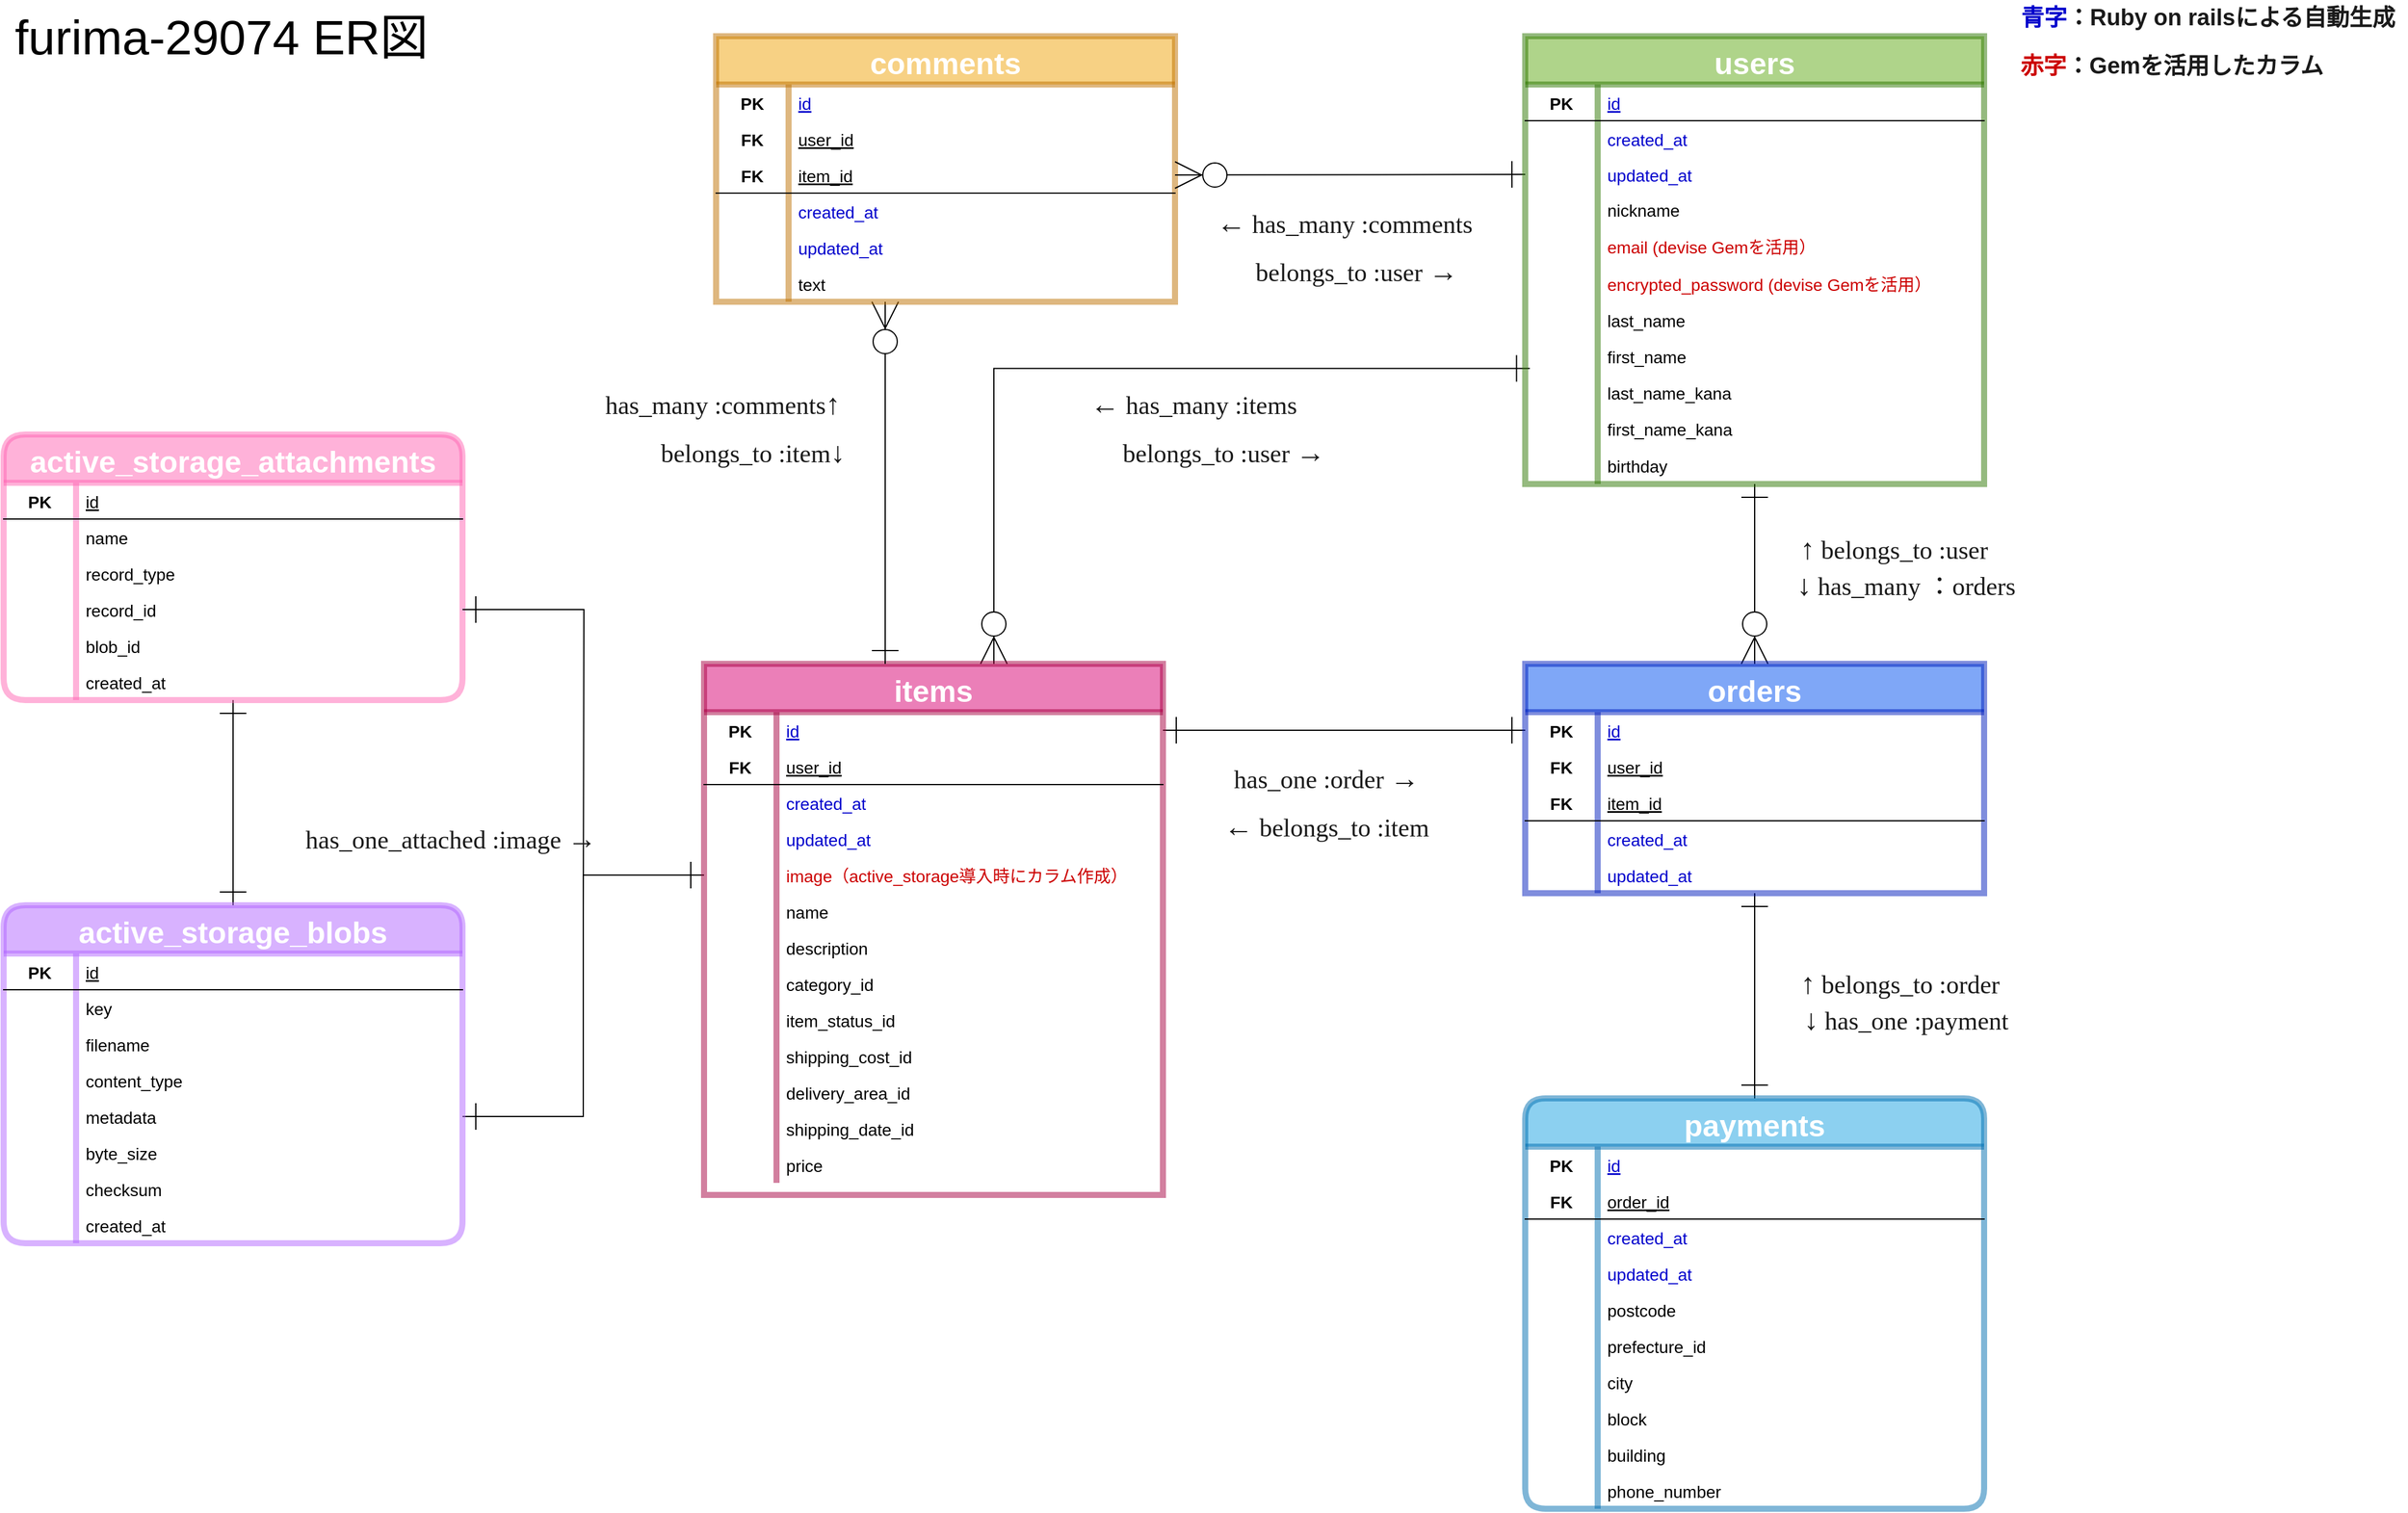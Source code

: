 <mxfile version="13.10.0" type="embed">
    <diagram id="VlrEbLxcfamo-cw_RUse" name="ページ1">
        <mxGraphModel dx="2588" dy="2915" grid="1" gridSize="10" guides="1" tooltips="1" connect="1" arrows="1" fold="1" page="1" pageScale="1" pageWidth="827" pageHeight="1169" math="0" shadow="0">
            <root>
                <mxCell id="0"/>
                <mxCell id="1" parent="0"/>
                <mxCell id="27" value="&lt;font style=&quot;font-size: 40px&quot;&gt;furima-29074 ER図&lt;/font&gt;" style="text;html=1;resizable=0;autosize=1;align=center;verticalAlign=middle;points=[];fillColor=none;rounded=0;fontSize=20;fontStyle=0;labelBorderColor=none;labelBackgroundColor=none;" parent="1" vertex="1">
                    <mxGeometry x="-900" y="-2300" width="360" height="40" as="geometry"/>
                </mxCell>
                <mxCell id="451" style="edgeStyle=orthogonalEdgeStyle;rounded=0;orthogonalLoop=1;jettySize=auto;html=1;entryX=0.5;entryY=0;entryDx=0;entryDy=0;startArrow=ERone;startFill=0;endArrow=ERzeroToMany;endFill=1;fontSize=14;endSize=20;startSize=20;" parent="1" source="66" target="252" edge="1">
                    <mxGeometry relative="1" as="geometry"/>
                </mxCell>
                <mxCell id="452" style="edgeStyle=orthogonalEdgeStyle;rounded=0;orthogonalLoop=1;jettySize=auto;html=1;exitX=0.5;exitY=1;exitDx=0;exitDy=0;entryX=0.5;entryY=0;entryDx=0;entryDy=0;startArrow=ERone;startFill=0;endArrow=ERone;endFill=0;fontSize=14;endSize=20;startSize=20;" parent="1" source="252" target="345" edge="1">
                    <mxGeometry relative="1" as="geometry"/>
                </mxCell>
                <mxCell id="447" style="edgeStyle=orthogonalEdgeStyle;rounded=0;orthogonalLoop=1;jettySize=auto;html=1;exitX=0.5;exitY=1;exitDx=0;exitDy=0;entryX=0.5;entryY=0;entryDx=0;entryDy=0;fontSize=14;startArrow=ERone;startFill=0;endArrow=ERone;endFill=0;endSize=20;startSize=20;" parent="1" source="379" target="421" edge="1">
                    <mxGeometry relative="1" as="geometry"/>
                </mxCell>
                <mxCell id="454" style="edgeStyle=orthogonalEdgeStyle;rounded=0;orthogonalLoop=1;jettySize=auto;html=1;entryX=0;entryY=0.5;entryDx=0;entryDy=0;startArrow=ERone;startFill=0;endArrow=ERone;endFill=0;fontSize=14;endSize=20;startSize=20;" parent="1" source="161" target="253" edge="1">
                    <mxGeometry relative="1" as="geometry"/>
                </mxCell>
                <mxCell id="473" style="edgeStyle=orthogonalEdgeStyle;rounded=0;jumpStyle=gap;orthogonalLoop=1;jettySize=auto;html=1;exitX=1;exitY=0.5;exitDx=0;exitDy=0;entryX=0;entryY=0.5;entryDx=0;entryDy=0;startArrow=ERone;startFill=0;startSize=20;endArrow=ERone;endFill=0;endSize=20;strokeWidth=1;fontSize=14;fontColor=#CC0000;" parent="1" source="434" target="176" edge="1">
                    <mxGeometry relative="1" as="geometry"/>
                </mxCell>
                <mxCell id="474" value="赤字&lt;font style=&quot;font-size: 19px&quot; color=&quot;#1a1a1a&quot;&gt;：Gemを活用したカラム&lt;/font&gt;" style="text;html=1;align=center;verticalAlign=middle;resizable=0;points=[];autosize=1;fontSize=19;fontColor=#CC0000;fontStyle=1" parent="1" vertex="1">
                    <mxGeometry x="760" y="-2270" width="270" height="30" as="geometry"/>
                </mxCell>
                <mxCell id="475" value="&lt;font style=&quot;font-size: 19px&quot; color=&quot;#0000cc&quot;&gt;青字&lt;/font&gt;&lt;font style=&quot;font-size: 19px&quot; color=&quot;#1a1a1a&quot;&gt;：Ruby on railsによる自動生成&lt;/font&gt;" style="text;html=1;align=center;verticalAlign=middle;resizable=0;points=[];autosize=1;fontSize=19;fontColor=#CC0000;fontStyle=1" parent="1" vertex="1">
                    <mxGeometry x="760" y="-2310" width="330" height="30" as="geometry"/>
                </mxCell>
                <mxCell id="476" value="&lt;font face=&quot;Verdana&quot; color=&quot;#1a1a1a&quot;&gt;&lt;span style=&quot;font-size: 21px&quot;&gt;belongs_to :user&amp;nbsp;&lt;/span&gt;&lt;font style=&quot;font-size: 24px&quot;&gt;→&lt;/font&gt;&lt;/font&gt;" style="text;html=1;align=center;verticalAlign=middle;resizable=0;points=[];autosize=1;fontSize=19;fontColor=#FFFFFF;" parent="1" vertex="1">
                    <mxGeometry y="-1950" width="220" height="30" as="geometry"/>
                </mxCell>
                <mxCell id="477" value="&lt;font color=&quot;#1a1a1a&quot;&gt;&lt;font face=&quot;Verdana&quot; style=&quot;font-size: 24px&quot;&gt;←&lt;/font&gt;&lt;font face=&quot;Verdana&quot; style=&quot;font-size: 21px&quot;&gt; has_many :items&lt;/font&gt;&lt;/font&gt;" style="text;html=1;align=center;verticalAlign=middle;resizable=0;points=[];autosize=1;fontSize=19;fontColor=#FFFFFF;" parent="1" vertex="1">
                    <mxGeometry x="-30" y="-1990" width="230" height="30" as="geometry"/>
                </mxCell>
                <mxCell id="478" value="&lt;font face=&quot;Verdana&quot; color=&quot;#1a1a1a&quot;&gt;&lt;span style=&quot;font-size: 24px&quot;&gt;↑&lt;/span&gt;&lt;font style=&quot;font-size: 21px&quot;&gt;&amp;nbsp;&lt;/font&gt;&lt;span style=&quot;font-size: 21px&quot;&gt;belongs_to :user&lt;/span&gt;&lt;/font&gt;" style="text;html=1;align=center;verticalAlign=middle;resizable=0;points=[];autosize=1;fontSize=19;fontColor=#FFFFFF;" parent="1" vertex="1">
                    <mxGeometry x="550" y="-1870" width="230" height="30" as="geometry"/>
                </mxCell>
                <mxCell id="479" value="&lt;font face=&quot;Verdana&quot; style=&quot;color: rgb(26 , 26 , 26) ; font-size: 24px&quot;&gt;↓&lt;/font&gt;&lt;font face=&quot;Verdana&quot; style=&quot;color: rgb(26 , 26 , 26) ; font-size: 21px&quot;&gt; has_many ：orders&lt;/font&gt;" style="text;html=1;align=center;verticalAlign=middle;resizable=0;points=[];autosize=1;fontSize=19;fontColor=#003366;labelBackgroundColor=none;" parent="1" vertex="1">
                    <mxGeometry x="550" y="-1840" width="250" height="30" as="geometry"/>
                </mxCell>
                <mxCell id="480" value="&lt;font face=&quot;Verdana&quot; color=&quot;#1a1a1a&quot;&gt;&lt;font style=&quot;font-size: 24px&quot;&gt;↓&lt;/font&gt;&lt;font style=&quot;font-size: 21px&quot;&gt;&amp;nbsp;has_one :payment&lt;/font&gt;&lt;/font&gt;" style="text;html=1;align=center;verticalAlign=middle;resizable=0;points=[];autosize=1;fontSize=19;fontColor=#FFFFFF;" parent="1" vertex="1">
                    <mxGeometry x="555" y="-1480" width="240" height="30" as="geometry"/>
                </mxCell>
                <mxCell id="481" value="&lt;font color=&quot;#1a1a1a&quot;&gt;&lt;font face=&quot;Verdana&quot; style=&quot;font-size: 24px&quot;&gt;↑&lt;/font&gt;&lt;font face=&quot;Verdana&quot; style=&quot;font-size: 21px&quot;&gt;&amp;nbsp;&lt;/font&gt;&lt;span style=&quot;font-family: &amp;#34;verdana&amp;#34; ; font-size: 21px&quot;&gt;belongs_to&lt;/span&gt;&lt;font face=&quot;Verdana&quot; style=&quot;font-size: 21px&quot;&gt;&amp;nbsp;:order&lt;/font&gt;&lt;/font&gt;" style="text;html=1;align=center;verticalAlign=middle;resizable=0;points=[];autosize=1;fontSize=19;fontColor=#FFFFFF;" parent="1" vertex="1">
                    <mxGeometry x="550" y="-1510" width="240" height="30" as="geometry"/>
                </mxCell>
                <mxCell id="482" value="&lt;font face=&quot;Verdana&quot; color=&quot;#1a1a1a&quot;&gt;&lt;font style=&quot;font-size: 24px&quot;&gt;←&lt;/font&gt;&lt;span style=&quot;font-size: 21px&quot;&gt; belongs_to :item&lt;/span&gt;&lt;/font&gt;" style="text;html=1;align=center;verticalAlign=middle;resizable=0;points=[];autosize=1;fontSize=19;fontColor=#FFFFFF;" parent="1" vertex="1">
                    <mxGeometry x="80" y="-1640" width="230" height="30" as="geometry"/>
                </mxCell>
                <mxCell id="483" value="&lt;font color=&quot;#1a1a1a&quot;&gt;&lt;font face=&quot;Verdana&quot; style=&quot;font-size: 21px&quot;&gt;has_one :order&amp;nbsp;&lt;/font&gt;&lt;font face=&quot;Verdana&quot; style=&quot;font-size: 24px&quot;&gt;→&lt;/font&gt;&lt;/font&gt;" style="text;html=1;align=center;verticalAlign=middle;resizable=0;points=[];autosize=1;fontSize=19;fontColor=#FFFFFF;" parent="1" vertex="1">
                    <mxGeometry x="90" y="-1680" width="210" height="30" as="geometry"/>
                </mxCell>
                <mxCell id="488" style="edgeStyle=orthogonalEdgeStyle;rounded=0;jumpStyle=gap;orthogonalLoop=1;jettySize=auto;html=1;entryX=0.01;entryY=-0.159;entryDx=0;entryDy=0;entryPerimeter=0;startArrow=ERzeroToMany;startFill=1;startSize=20;endArrow=ERone;endFill=0;endSize=20;strokeWidth=1;fontSize=19;fontColor=#FFCCCC;" parent="1" source="160" target="100" edge="1">
                    <mxGeometry relative="1" as="geometry">
                        <Array as="points">
                            <mxPoint x="-80" y="-2005"/>
                        </Array>
                    </mxGeometry>
                </mxCell>
                <mxCell id="160" value="items" style="shape=table;startSize=40;container=1;collapsible=1;childLayout=tableLayout;fixedRows=1;rowLines=0;fontStyle=1;align=center;resizeLast=1;rounded=0;fontSize=25;fillColor=#d80073;strokeColor=#A50040;fontColor=#ffffff;strokeWidth=5;opacity=50;" parent="1" vertex="1">
                    <mxGeometry x="-320" y="-1760" width="380" height="440" as="geometry"/>
                </mxCell>
                <mxCell id="161" value="" style="shape=partialRectangle;collapsible=0;dropTarget=0;pointerEvents=0;fillColor=none;top=0;left=0;bottom=0;right=0;points=[[0,0.5],[1,0.5]];portConstraint=eastwest;" parent="160" vertex="1">
                    <mxGeometry y="40" width="380" height="30" as="geometry"/>
                </mxCell>
                <mxCell id="162" value="PK" style="shape=partialRectangle;connectable=0;fillColor=none;top=0;left=0;bottom=0;right=0;fontStyle=1;overflow=hidden;fontSize=14;" parent="161" vertex="1">
                    <mxGeometry width="60" height="30" as="geometry"/>
                </mxCell>
                <mxCell id="163" value="id" style="shape=partialRectangle;connectable=0;fillColor=none;top=0;left=0;bottom=0;right=0;align=left;spacingLeft=6;fontStyle=4;overflow=hidden;fontSize=14;fontColor=#0000CC;" parent="161" vertex="1">
                    <mxGeometry x="60" width="320" height="30" as="geometry"/>
                </mxCell>
                <mxCell id="164" value="" style="shape=partialRectangle;collapsible=0;dropTarget=0;pointerEvents=0;fillColor=none;top=0;left=0;bottom=1;right=0;points=[[0,0.5],[1,0.5]];portConstraint=eastwest;" parent="160" vertex="1">
                    <mxGeometry y="70" width="380" height="30" as="geometry"/>
                </mxCell>
                <mxCell id="165" value="FK" style="shape=partialRectangle;connectable=0;fillColor=none;top=0;left=0;bottom=0;right=0;fontStyle=1;overflow=hidden;fontSize=14;" parent="164" vertex="1">
                    <mxGeometry width="60" height="30" as="geometry"/>
                </mxCell>
                <mxCell id="166" value="user_id" style="shape=partialRectangle;connectable=0;fillColor=none;top=0;left=0;bottom=0;right=0;align=left;spacingLeft=6;fontStyle=4;overflow=hidden;fontSize=14;" parent="164" vertex="1">
                    <mxGeometry x="60" width="320" height="30" as="geometry"/>
                </mxCell>
                <mxCell id="167" value="" style="shape=partialRectangle;collapsible=0;dropTarget=0;pointerEvents=0;fillColor=none;top=0;left=0;bottom=0;right=0;points=[[0,0.5],[1,0.5]];portConstraint=eastwest;" parent="160" vertex="1">
                    <mxGeometry y="100" width="380" height="30" as="geometry"/>
                </mxCell>
                <mxCell id="168" value="" style="shape=partialRectangle;connectable=0;fillColor=none;top=0;left=0;bottom=0;right=0;editable=1;overflow=hidden;" parent="167" vertex="1">
                    <mxGeometry width="60" height="30" as="geometry"/>
                </mxCell>
                <mxCell id="169" value="created_at" style="shape=partialRectangle;connectable=0;fillColor=none;top=0;left=0;bottom=0;right=0;align=left;spacingLeft=6;overflow=hidden;fontSize=14;fontColor=#0000CC;" parent="167" vertex="1">
                    <mxGeometry x="60" width="320" height="30" as="geometry"/>
                </mxCell>
                <mxCell id="170" value="" style="shape=partialRectangle;collapsible=0;dropTarget=0;pointerEvents=0;fillColor=none;top=0;left=0;bottom=0;right=0;points=[[0,0.5],[1,0.5]];portConstraint=eastwest;" parent="160" vertex="1">
                    <mxGeometry y="130" width="380" height="30" as="geometry"/>
                </mxCell>
                <mxCell id="171" value="" style="shape=partialRectangle;connectable=0;fillColor=none;top=0;left=0;bottom=0;right=0;editable=1;overflow=hidden;" parent="170" vertex="1">
                    <mxGeometry width="60" height="30" as="geometry"/>
                </mxCell>
                <mxCell id="172" value="updated_at" style="shape=partialRectangle;connectable=0;fillColor=none;top=0;left=0;bottom=0;right=0;align=left;spacingLeft=6;overflow=hidden;fontSize=14;fontColor=#0000CC;" parent="170" vertex="1">
                    <mxGeometry x="60" width="320" height="30" as="geometry"/>
                </mxCell>
                <mxCell id="176" value="" style="shape=partialRectangle;collapsible=0;dropTarget=0;pointerEvents=0;fillColor=none;top=0;left=0;bottom=0;right=0;points=[[0,0.5],[1,0.5]];portConstraint=eastwest;" parent="160" vertex="1">
                    <mxGeometry y="160" width="380" height="30" as="geometry"/>
                </mxCell>
                <mxCell id="177" value="" style="shape=partialRectangle;connectable=0;fillColor=none;top=0;left=0;bottom=0;right=0;editable=1;overflow=hidden;" parent="176" vertex="1">
                    <mxGeometry width="60" height="30" as="geometry"/>
                </mxCell>
                <mxCell id="178" value="image（active_storage導入時にカラム作成）" style="shape=partialRectangle;connectable=0;fillColor=none;top=0;left=0;bottom=0;right=0;align=left;spacingLeft=6;overflow=hidden;fontSize=14;fontColor=#CC0000;" parent="176" vertex="1">
                    <mxGeometry x="60" width="320" height="30" as="geometry"/>
                </mxCell>
                <mxCell id="286" value="" style="shape=partialRectangle;collapsible=0;dropTarget=0;pointerEvents=0;fillColor=none;top=0;left=0;bottom=0;right=0;points=[[0,0.5],[1,0.5]];portConstraint=eastwest;" parent="160" vertex="1">
                    <mxGeometry y="190" width="380" height="30" as="geometry"/>
                </mxCell>
                <mxCell id="287" value="" style="shape=partialRectangle;connectable=0;fillColor=none;top=0;left=0;bottom=0;right=0;editable=1;overflow=hidden;" parent="286" vertex="1">
                    <mxGeometry width="60" height="30" as="geometry"/>
                </mxCell>
                <mxCell id="288" value="name" style="shape=partialRectangle;connectable=0;fillColor=none;top=0;left=0;bottom=0;right=0;align=left;spacingLeft=6;overflow=hidden;fontSize=14;" parent="286" vertex="1">
                    <mxGeometry x="60" width="320" height="30" as="geometry"/>
                </mxCell>
                <mxCell id="338" value="" style="shape=partialRectangle;collapsible=0;dropTarget=0;pointerEvents=0;fillColor=none;top=0;left=0;bottom=0;right=0;points=[[0,0.5],[1,0.5]];portConstraint=eastwest;" parent="160" vertex="1">
                    <mxGeometry y="220" width="380" height="30" as="geometry"/>
                </mxCell>
                <mxCell id="339" value="" style="shape=partialRectangle;connectable=0;fillColor=none;top=0;left=0;bottom=0;right=0;editable=1;overflow=hidden;" parent="338" vertex="1">
                    <mxGeometry width="60" height="30" as="geometry"/>
                </mxCell>
                <mxCell id="340" value="description" style="shape=partialRectangle;connectable=0;fillColor=none;top=0;left=0;bottom=0;right=0;align=left;spacingLeft=6;overflow=hidden;fontSize=14;" parent="338" vertex="1">
                    <mxGeometry x="60" width="320" height="30" as="geometry"/>
                </mxCell>
                <mxCell id="179" value="" style="shape=partialRectangle;collapsible=0;dropTarget=0;pointerEvents=0;fillColor=none;top=0;left=0;bottom=0;right=0;points=[[0,0.5],[1,0.5]];portConstraint=eastwest;" parent="160" vertex="1">
                    <mxGeometry y="250" width="380" height="30" as="geometry"/>
                </mxCell>
                <mxCell id="180" value="" style="shape=partialRectangle;connectable=0;fillColor=none;top=0;left=0;bottom=0;right=0;editable=1;overflow=hidden;" parent="179" vertex="1">
                    <mxGeometry width="60" height="30" as="geometry"/>
                </mxCell>
                <mxCell id="181" value="category_id" style="shape=partialRectangle;connectable=0;fillColor=none;top=0;left=0;bottom=0;right=0;align=left;spacingLeft=6;overflow=hidden;fontSize=14;" parent="179" vertex="1">
                    <mxGeometry x="60" width="320" height="30" as="geometry"/>
                </mxCell>
                <mxCell id="182" value="" style="shape=partialRectangle;collapsible=0;dropTarget=0;pointerEvents=0;fillColor=none;top=0;left=0;bottom=0;right=0;points=[[0,0.5],[1,0.5]];portConstraint=eastwest;" parent="160" vertex="1">
                    <mxGeometry y="280" width="380" height="30" as="geometry"/>
                </mxCell>
                <mxCell id="183" value="" style="shape=partialRectangle;connectable=0;fillColor=none;top=0;left=0;bottom=0;right=0;editable=1;overflow=hidden;" parent="182" vertex="1">
                    <mxGeometry width="60" height="30" as="geometry"/>
                </mxCell>
                <mxCell id="184" value="item_status_id" style="shape=partialRectangle;connectable=0;fillColor=none;top=0;left=0;bottom=0;right=0;align=left;spacingLeft=6;overflow=hidden;fontSize=14;" parent="182" vertex="1">
                    <mxGeometry x="60" width="320" height="30" as="geometry"/>
                </mxCell>
                <mxCell id="185" value="" style="shape=partialRectangle;collapsible=0;dropTarget=0;pointerEvents=0;fillColor=none;top=0;left=0;bottom=0;right=0;points=[[0,0.5],[1,0.5]];portConstraint=eastwest;" parent="160" vertex="1">
                    <mxGeometry y="310" width="380" height="30" as="geometry"/>
                </mxCell>
                <mxCell id="186" value="" style="shape=partialRectangle;connectable=0;fillColor=none;top=0;left=0;bottom=0;right=0;editable=1;overflow=hidden;" parent="185" vertex="1">
                    <mxGeometry width="60" height="30" as="geometry"/>
                </mxCell>
                <mxCell id="187" value="shipping_cost_id" style="shape=partialRectangle;connectable=0;fillColor=none;top=0;left=0;bottom=0;right=0;align=left;spacingLeft=6;overflow=hidden;fontSize=14;" parent="185" vertex="1">
                    <mxGeometry x="60" width="320" height="30" as="geometry"/>
                </mxCell>
                <mxCell id="188" value="" style="shape=partialRectangle;collapsible=0;dropTarget=0;pointerEvents=0;fillColor=none;top=0;left=0;bottom=0;right=0;points=[[0,0.5],[1,0.5]];portConstraint=eastwest;" parent="160" vertex="1">
                    <mxGeometry y="340" width="380" height="30" as="geometry"/>
                </mxCell>
                <mxCell id="189" value="" style="shape=partialRectangle;connectable=0;fillColor=none;top=0;left=0;bottom=0;right=0;editable=1;overflow=hidden;" parent="188" vertex="1">
                    <mxGeometry width="60" height="30" as="geometry"/>
                </mxCell>
                <mxCell id="190" value="delivery_area_id" style="shape=partialRectangle;connectable=0;fillColor=none;top=0;left=0;bottom=0;right=0;align=left;spacingLeft=6;overflow=hidden;fontSize=14;" parent="188" vertex="1">
                    <mxGeometry x="60" width="320" height="30" as="geometry"/>
                </mxCell>
                <mxCell id="194" value="" style="shape=partialRectangle;collapsible=0;dropTarget=0;pointerEvents=0;fillColor=none;top=0;left=0;bottom=0;right=0;points=[[0,0.5],[1,0.5]];portConstraint=eastwest;" parent="160" vertex="1">
                    <mxGeometry y="370" width="380" height="30" as="geometry"/>
                </mxCell>
                <mxCell id="195" value="" style="shape=partialRectangle;connectable=0;fillColor=none;top=0;left=0;bottom=0;right=0;editable=1;overflow=hidden;" parent="194" vertex="1">
                    <mxGeometry width="60" height="30" as="geometry"/>
                </mxCell>
                <mxCell id="196" value="shipping_date_id" style="shape=partialRectangle;connectable=0;fillColor=none;top=0;left=0;bottom=0;right=0;align=left;spacingLeft=6;overflow=hidden;fontSize=14;" parent="194" vertex="1">
                    <mxGeometry x="60" width="320" height="30" as="geometry"/>
                </mxCell>
                <mxCell id="191" value="" style="shape=partialRectangle;collapsible=0;dropTarget=0;pointerEvents=0;fillColor=none;top=0;left=0;bottom=0;right=0;points=[[0,0.5],[1,0.5]];portConstraint=eastwest;" parent="160" vertex="1">
                    <mxGeometry y="400" width="380" height="30" as="geometry"/>
                </mxCell>
                <mxCell id="192" value="" style="shape=partialRectangle;connectable=0;fillColor=none;top=0;left=0;bottom=0;right=0;editable=1;overflow=hidden;" parent="191" vertex="1">
                    <mxGeometry width="60" height="30" as="geometry"/>
                </mxCell>
                <mxCell id="193" value="price" style="shape=partialRectangle;connectable=0;fillColor=none;top=0;left=0;bottom=0;right=0;align=left;spacingLeft=6;overflow=hidden;fontSize=14;" parent="191" vertex="1">
                    <mxGeometry x="60" width="320" height="30" as="geometry"/>
                </mxCell>
                <mxCell id="491" style="edgeStyle=orthogonalEdgeStyle;rounded=0;jumpStyle=gap;orthogonalLoop=1;jettySize=auto;html=1;startArrow=ERzeroToMany;startFill=1;startSize=20;endArrow=ERone;endFill=0;endSize=20;strokeWidth=1;fontSize=19;fontColor=#FFCCCC;" parent="1" source="216" edge="1">
                    <mxGeometry relative="1" as="geometry">
                        <mxPoint x="-170" y="-1760" as="targetPoint"/>
                        <Array as="points">
                            <mxPoint x="-170" y="-1760"/>
                        </Array>
                    </mxGeometry>
                </mxCell>
                <mxCell id="203" value="comments" style="shape=table;startSize=40;container=1;collapsible=1;childLayout=tableLayout;fixedRows=1;rowLines=0;fontStyle=1;align=center;resizeLast=1;fontSize=25;fillColor=#f0a30a;strokeColor=#BD7000;fontColor=#ffffff;strokeWidth=5;opacity=50;" parent="1" vertex="1">
                    <mxGeometry x="-310" y="-2280" width="380" height="220" as="geometry"/>
                </mxCell>
                <mxCell id="204" value="" style="shape=partialRectangle;collapsible=0;dropTarget=0;pointerEvents=0;fillColor=none;top=0;left=0;bottom=0;right=0;points=[[0,0.5],[1,0.5]];portConstraint=eastwest;" parent="203" vertex="1">
                    <mxGeometry y="40" width="380" height="30" as="geometry"/>
                </mxCell>
                <mxCell id="205" value="PK" style="shape=partialRectangle;connectable=0;fillColor=none;top=0;left=0;bottom=0;right=0;fontStyle=1;overflow=hidden;fontSize=14;" parent="204" vertex="1">
                    <mxGeometry width="60" height="30" as="geometry"/>
                </mxCell>
                <mxCell id="206" value="id" style="shape=partialRectangle;connectable=0;fillColor=none;top=0;left=0;bottom=0;right=0;align=left;spacingLeft=6;fontStyle=4;overflow=hidden;fontSize=14;fontColor=#0000CC;" parent="204" vertex="1">
                    <mxGeometry x="60" width="320" height="30" as="geometry"/>
                </mxCell>
                <mxCell id="376" value="" style="shape=partialRectangle;collapsible=0;dropTarget=0;pointerEvents=0;fillColor=none;top=0;left=0;bottom=0;right=0;points=[[0,0.5],[1,0.5]];portConstraint=eastwest;" parent="203" vertex="1">
                    <mxGeometry y="70" width="380" height="30" as="geometry"/>
                </mxCell>
                <mxCell id="377" value="FK" style="shape=partialRectangle;connectable=0;fillColor=none;top=0;left=0;bottom=0;right=0;fontStyle=1;overflow=hidden;fontSize=14;" parent="376" vertex="1">
                    <mxGeometry width="60" height="30" as="geometry"/>
                </mxCell>
                <mxCell id="378" value="user_id" style="shape=partialRectangle;connectable=0;fillColor=none;top=0;left=0;bottom=0;right=0;align=left;spacingLeft=6;fontStyle=4;overflow=hidden;fontSize=14;" parent="376" vertex="1">
                    <mxGeometry x="60" width="320" height="30" as="geometry"/>
                </mxCell>
                <mxCell id="207" value="" style="shape=partialRectangle;collapsible=0;dropTarget=0;pointerEvents=0;fillColor=none;top=0;left=0;bottom=1;right=0;points=[[0,0.5],[1,0.5]];portConstraint=eastwest;" parent="203" vertex="1">
                    <mxGeometry y="100" width="380" height="30" as="geometry"/>
                </mxCell>
                <mxCell id="208" value="FK" style="shape=partialRectangle;connectable=0;fillColor=none;top=0;left=0;bottom=0;right=0;fontStyle=1;overflow=hidden;fontSize=14;" parent="207" vertex="1">
                    <mxGeometry width="60" height="30" as="geometry"/>
                </mxCell>
                <mxCell id="209" value="item_id" style="shape=partialRectangle;connectable=0;fillColor=none;top=0;left=0;bottom=0;right=0;align=left;spacingLeft=6;fontStyle=4;overflow=hidden;fontSize=14;" parent="207" vertex="1">
                    <mxGeometry x="60" width="320" height="30" as="geometry"/>
                </mxCell>
                <mxCell id="210" value="" style="shape=partialRectangle;collapsible=0;dropTarget=0;pointerEvents=0;fillColor=none;top=0;left=0;bottom=0;right=0;points=[[0,0.5],[1,0.5]];portConstraint=eastwest;" parent="203" vertex="1">
                    <mxGeometry y="130" width="380" height="30" as="geometry"/>
                </mxCell>
                <mxCell id="211" value="" style="shape=partialRectangle;connectable=0;fillColor=none;top=0;left=0;bottom=0;right=0;editable=1;overflow=hidden;" parent="210" vertex="1">
                    <mxGeometry width="60" height="30" as="geometry"/>
                </mxCell>
                <mxCell id="212" value="created_at" style="shape=partialRectangle;connectable=0;fillColor=none;top=0;left=0;bottom=0;right=0;align=left;spacingLeft=6;overflow=hidden;fontSize=14;fontColor=#0000CC;" parent="210" vertex="1">
                    <mxGeometry x="60" width="320" height="30" as="geometry"/>
                </mxCell>
                <mxCell id="213" value="" style="shape=partialRectangle;collapsible=0;dropTarget=0;pointerEvents=0;fillColor=none;top=0;left=0;bottom=0;right=0;points=[[0,0.5],[1,0.5]];portConstraint=eastwest;" parent="203" vertex="1">
                    <mxGeometry y="160" width="380" height="30" as="geometry"/>
                </mxCell>
                <mxCell id="214" value="" style="shape=partialRectangle;connectable=0;fillColor=none;top=0;left=0;bottom=0;right=0;editable=1;overflow=hidden;" parent="213" vertex="1">
                    <mxGeometry width="60" height="30" as="geometry"/>
                </mxCell>
                <mxCell id="215" value="updated_at" style="shape=partialRectangle;connectable=0;fillColor=none;top=0;left=0;bottom=0;right=0;align=left;spacingLeft=6;overflow=hidden;fontSize=14;fontColor=#0000CC;" parent="213" vertex="1">
                    <mxGeometry x="60" width="320" height="30" as="geometry"/>
                </mxCell>
                <mxCell id="216" value="" style="shape=partialRectangle;collapsible=0;dropTarget=0;pointerEvents=0;fillColor=none;top=0;left=0;bottom=0;right=0;points=[[0,0.5],[1,0.5]];portConstraint=eastwest;" parent="203" vertex="1">
                    <mxGeometry y="190" width="380" height="30" as="geometry"/>
                </mxCell>
                <mxCell id="217" value="" style="shape=partialRectangle;connectable=0;fillColor=none;top=0;left=0;bottom=0;right=0;editable=1;overflow=hidden;" parent="216" vertex="1">
                    <mxGeometry width="60" height="30" as="geometry"/>
                </mxCell>
                <mxCell id="218" value="text" style="shape=partialRectangle;connectable=0;fillColor=none;top=0;left=0;bottom=0;right=0;align=left;spacingLeft=6;overflow=hidden;fontSize=14;" parent="216" vertex="1">
                    <mxGeometry x="60" width="320" height="30" as="geometry"/>
                </mxCell>
                <mxCell id="489" style="edgeStyle=orthogonalEdgeStyle;rounded=0;jumpStyle=gap;orthogonalLoop=1;jettySize=auto;html=1;exitX=1;exitY=0.5;exitDx=0;exitDy=0;entryX=0;entryY=0.5;entryDx=0;entryDy=0;startArrow=ERzeroToMany;startFill=1;startSize=20;endArrow=ERone;endFill=0;endSize=20;strokeWidth=1;fontSize=19;fontColor=#FFCCCC;" parent="1" source="207" target="76" edge="1">
                    <mxGeometry relative="1" as="geometry"/>
                </mxCell>
                <mxCell id="492" value="&lt;font color=&quot;#1a1a1a&quot;&gt;&lt;font face=&quot;Verdana&quot; style=&quot;font-size: 24px&quot;&gt;←&lt;/font&gt;&lt;font face=&quot;Verdana&quot; style=&quot;font-size: 21px&quot;&gt; has_many :comments&lt;/font&gt;&lt;/font&gt;" style="text;html=1;align=center;verticalAlign=middle;resizable=0;points=[];autosize=1;fontSize=19;fontColor=#FFFFFF;" parent="1" vertex="1">
                    <mxGeometry x="70" y="-2140" width="280" height="30" as="geometry"/>
                </mxCell>
                <mxCell id="66" value="users" style="shape=table;startSize=40;container=1;collapsible=1;childLayout=tableLayout;fixedRows=1;rowLines=0;fontStyle=1;align=center;resizeLast=1;fontSize=25;fillColor=#60a917;strokeColor=#2D7600;fontColor=#ffffff;swimlaneFillColor=none;strokeWidth=5;opacity=50;" parent="1" vertex="1">
                    <mxGeometry x="360" y="-2280" width="380" height="371" as="geometry"/>
                </mxCell>
                <mxCell id="70" value="" style="shape=partialRectangle;collapsible=0;dropTarget=0;pointerEvents=0;fillColor=none;top=0;left=0;bottom=1;right=0;points=[[0,0.5],[1,0.5]];portConstraint=eastwest;" parent="66" vertex="1">
                    <mxGeometry y="40" width="380" height="30" as="geometry"/>
                </mxCell>
                <mxCell id="71" value="PK" style="shape=partialRectangle;connectable=0;fillColor=none;top=0;left=0;bottom=0;right=0;fontStyle=1;overflow=hidden;fontSize=14;" parent="70" vertex="1">
                    <mxGeometry width="60" height="30" as="geometry"/>
                </mxCell>
                <mxCell id="72" value="id" style="shape=partialRectangle;connectable=0;fillColor=none;top=0;left=0;bottom=0;right=0;align=left;spacingLeft=6;fontStyle=4;overflow=hidden;fontSize=14;fontColor=#0000CC;" parent="70" vertex="1">
                    <mxGeometry x="60" width="320" height="30" as="geometry"/>
                </mxCell>
                <mxCell id="73" value="" style="shape=partialRectangle;collapsible=0;dropTarget=0;pointerEvents=0;fillColor=none;top=0;left=0;bottom=0;right=0;points=[[0,0.5],[1,0.5]];portConstraint=eastwest;" parent="66" vertex="1">
                    <mxGeometry y="70" width="380" height="30" as="geometry"/>
                </mxCell>
                <mxCell id="74" value="" style="shape=partialRectangle;connectable=0;fillColor=none;top=0;left=0;bottom=0;right=0;editable=1;overflow=hidden;" parent="73" vertex="1">
                    <mxGeometry width="60" height="30" as="geometry"/>
                </mxCell>
                <mxCell id="75" value="created_at" style="shape=partialRectangle;connectable=0;fillColor=none;top=0;left=0;bottom=0;right=0;align=left;spacingLeft=6;overflow=hidden;fontSize=14;fontColor=#0000CC;" parent="73" vertex="1">
                    <mxGeometry x="60" width="320" height="30" as="geometry"/>
                </mxCell>
                <mxCell id="76" value="" style="shape=partialRectangle;collapsible=0;dropTarget=0;pointerEvents=0;fillColor=none;top=0;left=0;bottom=0;right=0;points=[[0,0.5],[1,0.5]];portConstraint=eastwest;" parent="66" vertex="1">
                    <mxGeometry y="100" width="380" height="29" as="geometry"/>
                </mxCell>
                <mxCell id="77" value="" style="shape=partialRectangle;connectable=0;fillColor=none;top=0;left=0;bottom=0;right=0;editable=1;overflow=hidden;" parent="76" vertex="1">
                    <mxGeometry width="60" height="29" as="geometry"/>
                </mxCell>
                <mxCell id="78" value="updated_at" style="shape=partialRectangle;connectable=0;fillColor=none;top=0;left=0;bottom=0;right=0;align=left;spacingLeft=6;overflow=hidden;fontSize=14;fontColor=#0000CC;" parent="76" vertex="1">
                    <mxGeometry x="60" width="320" height="29" as="geometry"/>
                </mxCell>
                <mxCell id="79" value="" style="shape=partialRectangle;collapsible=0;dropTarget=0;pointerEvents=0;fillColor=none;top=0;left=0;bottom=0;right=0;points=[[0,0.5],[1,0.5]];portConstraint=eastwest;" parent="66" vertex="1">
                    <mxGeometry y="129" width="380" height="29" as="geometry"/>
                </mxCell>
                <mxCell id="80" value="" style="shape=partialRectangle;connectable=0;fillColor=none;top=0;left=0;bottom=0;right=0;editable=1;overflow=hidden;fontStyle=1;fontSize=15;" parent="79" vertex="1">
                    <mxGeometry width="60" height="29" as="geometry"/>
                </mxCell>
                <mxCell id="81" value="nickname " style="shape=partialRectangle;connectable=0;fillColor=none;top=0;left=0;bottom=0;right=0;align=left;spacingLeft=6;overflow=hidden;fontSize=14;" parent="79" vertex="1">
                    <mxGeometry x="60" width="320" height="29" as="geometry"/>
                </mxCell>
                <mxCell id="85" value="" style="shape=partialRectangle;collapsible=0;dropTarget=0;pointerEvents=0;fillColor=none;top=0;left=0;bottom=0;right=0;points=[[0,0.5],[1,0.5]];portConstraint=eastwest;" parent="66" vertex="1">
                    <mxGeometry y="158" width="380" height="32" as="geometry"/>
                </mxCell>
                <mxCell id="86" value="" style="shape=partialRectangle;connectable=0;fillColor=none;top=0;left=0;bottom=0;right=0;editable=1;overflow=hidden;fontStyle=1;fontSize=14;" parent="85" vertex="1">
                    <mxGeometry width="60" height="32" as="geometry"/>
                </mxCell>
                <mxCell id="87" value="email (devise Gemを活用）" style="shape=partialRectangle;connectable=0;fillColor=none;top=0;left=0;bottom=0;right=0;align=left;spacingLeft=6;overflow=hidden;fontSize=14;fontColor=#CC0000;" parent="85" vertex="1">
                    <mxGeometry x="60" width="320" height="32" as="geometry"/>
                </mxCell>
                <mxCell id="88" value="" style="shape=partialRectangle;collapsible=0;dropTarget=0;pointerEvents=0;fillColor=none;top=0;left=0;bottom=0;right=0;points=[[0,0.5],[1,0.5]];portConstraint=eastwest;" parent="66" vertex="1">
                    <mxGeometry y="190" width="380" height="30" as="geometry"/>
                </mxCell>
                <mxCell id="89" value="" style="shape=partialRectangle;connectable=0;fillColor=none;top=0;left=0;bottom=0;right=0;editable=1;overflow=hidden;fontStyle=1;fontSize=14;" parent="88" vertex="1">
                    <mxGeometry width="60" height="30" as="geometry"/>
                </mxCell>
                <mxCell id="90" value="encrypted_password (devise Gemを活用）" style="shape=partialRectangle;connectable=0;fillColor=none;top=0;left=0;bottom=0;right=0;align=left;spacingLeft=6;overflow=hidden;fontSize=14;fontColor=#CC0000;" parent="88" vertex="1">
                    <mxGeometry x="60" width="320" height="30" as="geometry"/>
                </mxCell>
                <mxCell id="94" value="" style="shape=partialRectangle;collapsible=0;dropTarget=0;pointerEvents=0;fillColor=none;top=0;left=0;bottom=0;right=0;points=[[0,0.5],[1,0.5]];portConstraint=eastwest;" parent="66" vertex="1">
                    <mxGeometry y="220" width="380" height="30" as="geometry"/>
                </mxCell>
                <mxCell id="95" value="" style="shape=partialRectangle;connectable=0;fillColor=none;top=0;left=0;bottom=0;right=0;editable=1;overflow=hidden;fontStyle=1;fontSize=14;" parent="94" vertex="1">
                    <mxGeometry width="60" height="30" as="geometry"/>
                </mxCell>
                <mxCell id="96" value="last_name" style="shape=partialRectangle;connectable=0;fillColor=none;top=0;left=0;bottom=0;right=0;align=left;spacingLeft=6;overflow=hidden;fontSize=14;" parent="94" vertex="1">
                    <mxGeometry x="60" width="320" height="30" as="geometry"/>
                </mxCell>
                <mxCell id="97" value="" style="shape=partialRectangle;collapsible=0;dropTarget=0;pointerEvents=0;fillColor=none;top=0;left=0;bottom=0;right=0;points=[[0,0.5],[1,0.5]];portConstraint=eastwest;" parent="66" vertex="1">
                    <mxGeometry y="250" width="380" height="30" as="geometry"/>
                </mxCell>
                <mxCell id="98" value="" style="shape=partialRectangle;connectable=0;fillColor=none;top=0;left=0;bottom=0;right=0;editable=1;overflow=hidden;fontSize=14;" parent="97" vertex="1">
                    <mxGeometry width="60" height="30" as="geometry"/>
                </mxCell>
                <mxCell id="99" value="first_name" style="shape=partialRectangle;connectable=0;fillColor=none;top=0;left=0;bottom=0;right=0;align=left;spacingLeft=6;overflow=hidden;fontSize=14;" parent="97" vertex="1">
                    <mxGeometry x="60" width="320" height="30" as="geometry"/>
                </mxCell>
                <mxCell id="100" value="" style="shape=partialRectangle;collapsible=0;dropTarget=0;pointerEvents=0;fillColor=none;top=0;left=0;bottom=0;right=0;points=[[0,0.5],[1,0.5]];portConstraint=eastwest;" parent="66" vertex="1">
                    <mxGeometry y="280" width="380" height="30" as="geometry"/>
                </mxCell>
                <mxCell id="101" value="" style="shape=partialRectangle;connectable=0;fillColor=none;top=0;left=0;bottom=0;right=0;editable=1;overflow=hidden;fontSize=14;" parent="100" vertex="1">
                    <mxGeometry width="60" height="30" as="geometry"/>
                </mxCell>
                <mxCell id="102" value="last_name_kana" style="shape=partialRectangle;connectable=0;fillColor=none;top=0;left=0;bottom=0;right=0;align=left;spacingLeft=6;overflow=hidden;fontSize=14;" parent="100" vertex="1">
                    <mxGeometry x="60" width="320" height="30" as="geometry"/>
                </mxCell>
                <mxCell id="103" value="" style="shape=partialRectangle;collapsible=0;dropTarget=0;pointerEvents=0;fillColor=none;top=0;left=0;bottom=0;right=0;points=[[0,0.5],[1,0.5]];portConstraint=eastwest;" parent="66" vertex="1">
                    <mxGeometry y="310" width="380" height="30" as="geometry"/>
                </mxCell>
                <mxCell id="104" value="" style="shape=partialRectangle;connectable=0;fillColor=none;top=0;left=0;bottom=0;right=0;editable=1;overflow=hidden;" parent="103" vertex="1">
                    <mxGeometry width="60" height="30" as="geometry"/>
                </mxCell>
                <mxCell id="105" value="first_name_kana" style="shape=partialRectangle;connectable=0;fillColor=none;top=0;left=0;bottom=0;right=0;align=left;spacingLeft=6;overflow=hidden;fontSize=14;" parent="103" vertex="1">
                    <mxGeometry x="60" width="320" height="30" as="geometry"/>
                </mxCell>
                <mxCell id="106" value="" style="shape=partialRectangle;collapsible=0;dropTarget=0;pointerEvents=0;fillColor=none;top=0;left=0;bottom=0;right=0;points=[[0,0.5],[1,0.5]];portConstraint=eastwest;" parent="66" vertex="1">
                    <mxGeometry y="340" width="380" height="31" as="geometry"/>
                </mxCell>
                <mxCell id="107" value="" style="shape=partialRectangle;connectable=0;fillColor=none;top=0;left=0;bottom=0;right=0;editable=1;overflow=hidden;" parent="106" vertex="1">
                    <mxGeometry width="60" height="31" as="geometry"/>
                </mxCell>
                <mxCell id="108" value="birthday" style="shape=partialRectangle;connectable=0;fillColor=none;top=0;left=0;bottom=0;right=0;align=left;spacingLeft=6;overflow=hidden;fontSize=14;" parent="106" vertex="1">
                    <mxGeometry x="60" width="320" height="31" as="geometry"/>
                </mxCell>
                <mxCell id="252" value="orders" style="shape=table;startSize=40;container=1;collapsible=1;childLayout=tableLayout;fixedRows=1;rowLines=0;fontStyle=1;align=center;resizeLast=1;rounded=0;strokeWidth=5;fontSize=25;fontColor=#ffffff;fillColor=#0050ef;strokeColor=#001DBC;opacity=50;" parent="1" vertex="1">
                    <mxGeometry x="360" y="-1760" width="380" height="190" as="geometry"/>
                </mxCell>
                <mxCell id="253" value="" style="shape=partialRectangle;collapsible=0;dropTarget=0;pointerEvents=0;fillColor=none;top=0;left=0;bottom=0;right=0;points=[[0,0.5],[1,0.5]];portConstraint=eastwest;" parent="252" vertex="1">
                    <mxGeometry y="40" width="380" height="30" as="geometry"/>
                </mxCell>
                <mxCell id="254" value="PK" style="shape=partialRectangle;connectable=0;fillColor=none;top=0;left=0;bottom=0;right=0;fontStyle=1;overflow=hidden;fontSize=14;" parent="253" vertex="1">
                    <mxGeometry width="60" height="30" as="geometry"/>
                </mxCell>
                <mxCell id="255" value="id" style="shape=partialRectangle;connectable=0;fillColor=none;top=0;left=0;bottom=0;right=0;align=left;spacingLeft=6;fontStyle=4;overflow=hidden;fontSize=14;fontColor=#0000CC;" parent="253" vertex="1">
                    <mxGeometry x="60" width="320" height="30" as="geometry"/>
                </mxCell>
                <mxCell id="280" value="" style="shape=partialRectangle;collapsible=0;dropTarget=0;pointerEvents=0;fillColor=none;top=0;left=0;bottom=0;right=0;points=[[0,0.5],[1,0.5]];portConstraint=eastwest;" parent="252" vertex="1">
                    <mxGeometry y="70" width="380" height="30" as="geometry"/>
                </mxCell>
                <mxCell id="281" value="FK" style="shape=partialRectangle;connectable=0;fillColor=none;top=0;left=0;bottom=0;right=0;fontStyle=1;overflow=hidden;fontSize=14;" parent="280" vertex="1">
                    <mxGeometry width="60" height="30" as="geometry"/>
                </mxCell>
                <mxCell id="282" value="user_id" style="shape=partialRectangle;connectable=0;top=0;left=0;bottom=0;right=0;align=left;spacingLeft=6;fontStyle=4;overflow=hidden;fontSize=14;labelBackgroundColor=none;fillColor=none;" parent="280" vertex="1">
                    <mxGeometry x="60" width="320" height="30" as="geometry"/>
                </mxCell>
                <mxCell id="256" value="" style="shape=partialRectangle;collapsible=0;dropTarget=0;pointerEvents=0;fillColor=none;top=0;left=0;bottom=1;right=0;points=[[0,0.5],[1,0.5]];portConstraint=eastwest;" parent="252" vertex="1">
                    <mxGeometry y="100" width="380" height="30" as="geometry"/>
                </mxCell>
                <mxCell id="257" value="FK" style="shape=partialRectangle;connectable=0;fillColor=none;top=0;left=0;bottom=0;right=0;fontStyle=1;overflow=hidden;fontSize=14;" parent="256" vertex="1">
                    <mxGeometry width="60" height="30" as="geometry"/>
                </mxCell>
                <mxCell id="258" value="item_id" style="shape=partialRectangle;connectable=0;fillColor=none;top=0;left=0;bottom=0;right=0;align=left;spacingLeft=6;fontStyle=4;overflow=hidden;fontSize=14;" parent="256" vertex="1">
                    <mxGeometry x="60" width="320" height="30" as="geometry"/>
                </mxCell>
                <mxCell id="259" value="" style="shape=partialRectangle;collapsible=0;dropTarget=0;pointerEvents=0;fillColor=none;top=0;left=0;bottom=0;right=0;points=[[0,0.5],[1,0.5]];portConstraint=eastwest;" parent="252" vertex="1">
                    <mxGeometry y="130" width="380" height="30" as="geometry"/>
                </mxCell>
                <mxCell id="260" value="" style="shape=partialRectangle;connectable=0;fillColor=none;top=0;left=0;bottom=0;right=0;editable=1;overflow=hidden;" parent="259" vertex="1">
                    <mxGeometry width="60" height="30" as="geometry"/>
                </mxCell>
                <mxCell id="261" value="created_at" style="shape=partialRectangle;connectable=0;fillColor=none;top=0;left=0;bottom=0;right=0;align=left;spacingLeft=6;overflow=hidden;fontSize=14;fontColor=#0000CC;" parent="259" vertex="1">
                    <mxGeometry x="60" width="320" height="30" as="geometry"/>
                </mxCell>
                <mxCell id="262" value="" style="shape=partialRectangle;collapsible=0;dropTarget=0;pointerEvents=0;fillColor=none;top=0;left=0;bottom=0;right=0;points=[[0,0.5],[1,0.5]];portConstraint=eastwest;" parent="252" vertex="1">
                    <mxGeometry y="160" width="380" height="30" as="geometry"/>
                </mxCell>
                <mxCell id="263" value="" style="shape=partialRectangle;connectable=0;fillColor=none;top=0;left=0;bottom=0;right=0;editable=1;overflow=hidden;" parent="262" vertex="1">
                    <mxGeometry width="60" height="30" as="geometry"/>
                </mxCell>
                <mxCell id="264" value="updated_at" style="shape=partialRectangle;connectable=0;fillColor=none;top=0;left=0;bottom=0;right=0;align=left;spacingLeft=6;overflow=hidden;fontSize=14;fontColor=#0000CC;" parent="262" vertex="1">
                    <mxGeometry x="60" width="320" height="30" as="geometry"/>
                </mxCell>
                <mxCell id="345" value="payments" style="shape=table;startSize=40;container=1;collapsible=1;childLayout=tableLayout;fixedRows=1;rowLines=0;fontStyle=1;align=center;resizeLast=1;rounded=1;sketch=0;strokeWidth=5;fontSize=25;opacity=50;fillColor=#1ba1e2;strokeColor=#006EAF;fontColor=#ffffff;arcSize=14;" parent="1" vertex="1">
                    <mxGeometry x="360" y="-1400" width="380" height="340" as="geometry"/>
                </mxCell>
                <mxCell id="346" value="" style="shape=partialRectangle;collapsible=0;dropTarget=0;pointerEvents=0;fillColor=none;top=0;left=0;bottom=0;right=0;points=[[0,0.5],[1,0.5]];portConstraint=eastwest;" parent="345" vertex="1">
                    <mxGeometry y="40" width="380" height="30" as="geometry"/>
                </mxCell>
                <mxCell id="347" value="PK" style="shape=partialRectangle;connectable=0;fillColor=none;top=0;left=0;bottom=0;right=0;fontStyle=1;overflow=hidden;fontSize=14;" parent="346" vertex="1">
                    <mxGeometry width="60" height="30" as="geometry"/>
                </mxCell>
                <mxCell id="348" value="id" style="shape=partialRectangle;connectable=0;fillColor=none;top=0;left=0;bottom=0;right=0;align=left;spacingLeft=6;fontStyle=4;overflow=hidden;fontSize=14;fontColor=#0000CC;" parent="346" vertex="1">
                    <mxGeometry x="60" width="320" height="30" as="geometry"/>
                </mxCell>
                <mxCell id="349" value="" style="shape=partialRectangle;collapsible=0;dropTarget=0;pointerEvents=0;fillColor=none;top=0;left=0;bottom=1;right=0;points=[[0,0.5],[1,0.5]];portConstraint=eastwest;" parent="345" vertex="1">
                    <mxGeometry y="70" width="380" height="30" as="geometry"/>
                </mxCell>
                <mxCell id="350" value="FK" style="shape=partialRectangle;connectable=0;fillColor=none;top=0;left=0;bottom=0;right=0;fontStyle=1;overflow=hidden;fontSize=14;" parent="349" vertex="1">
                    <mxGeometry width="60" height="30" as="geometry"/>
                </mxCell>
                <mxCell id="351" value="order_id" style="shape=partialRectangle;connectable=0;fillColor=none;top=0;left=0;bottom=0;right=0;align=left;spacingLeft=6;fontStyle=4;overflow=hidden;fontSize=14;" parent="349" vertex="1">
                    <mxGeometry x="60" width="320" height="30" as="geometry"/>
                </mxCell>
                <mxCell id="352" value="" style="shape=partialRectangle;collapsible=0;dropTarget=0;pointerEvents=0;fillColor=none;top=0;left=0;bottom=0;right=0;points=[[0,0.5],[1,0.5]];portConstraint=eastwest;" parent="345" vertex="1">
                    <mxGeometry y="100" width="380" height="30" as="geometry"/>
                </mxCell>
                <mxCell id="353" value="" style="shape=partialRectangle;connectable=0;fillColor=none;top=0;left=0;bottom=0;right=0;editable=1;overflow=hidden;" parent="352" vertex="1">
                    <mxGeometry width="60" height="30" as="geometry"/>
                </mxCell>
                <mxCell id="354" value="created_at" style="shape=partialRectangle;connectable=0;fillColor=none;top=0;left=0;bottom=0;right=0;align=left;spacingLeft=6;overflow=hidden;fontSize=14;fontColor=#0000CC;" parent="352" vertex="1">
                    <mxGeometry x="60" width="320" height="30" as="geometry"/>
                </mxCell>
                <mxCell id="355" value="" style="shape=partialRectangle;collapsible=0;dropTarget=0;pointerEvents=0;fillColor=none;top=0;left=0;bottom=0;right=0;points=[[0,0.5],[1,0.5]];portConstraint=eastwest;" parent="345" vertex="1">
                    <mxGeometry y="130" width="380" height="30" as="geometry"/>
                </mxCell>
                <mxCell id="356" value="" style="shape=partialRectangle;connectable=0;fillColor=none;top=0;left=0;bottom=0;right=0;editable=1;overflow=hidden;" parent="355" vertex="1">
                    <mxGeometry width="60" height="30" as="geometry"/>
                </mxCell>
                <mxCell id="357" value="updated_at" style="shape=partialRectangle;connectable=0;fillColor=none;top=0;left=0;bottom=0;right=0;align=left;spacingLeft=6;overflow=hidden;fontSize=14;fontColor=#0000CC;" parent="355" vertex="1">
                    <mxGeometry x="60" width="320" height="30" as="geometry"/>
                </mxCell>
                <mxCell id="358" value="" style="shape=partialRectangle;collapsible=0;dropTarget=0;pointerEvents=0;fillColor=none;top=0;left=0;bottom=0;right=0;points=[[0,0.5],[1,0.5]];portConstraint=eastwest;" parent="345" vertex="1">
                    <mxGeometry y="160" width="380" height="30" as="geometry"/>
                </mxCell>
                <mxCell id="359" value="" style="shape=partialRectangle;connectable=0;fillColor=none;top=0;left=0;bottom=0;right=0;editable=1;overflow=hidden;" parent="358" vertex="1">
                    <mxGeometry width="60" height="30" as="geometry"/>
                </mxCell>
                <mxCell id="360" value="postcode" style="shape=partialRectangle;connectable=0;fillColor=none;top=0;left=0;bottom=0;right=0;align=left;spacingLeft=6;overflow=hidden;fontSize=14;" parent="358" vertex="1">
                    <mxGeometry x="60" width="320" height="30" as="geometry"/>
                </mxCell>
                <mxCell id="361" value="" style="shape=partialRectangle;collapsible=0;dropTarget=0;pointerEvents=0;fillColor=none;top=0;left=0;bottom=0;right=0;points=[[0,0.5],[1,0.5]];portConstraint=eastwest;" parent="345" vertex="1">
                    <mxGeometry y="190" width="380" height="30" as="geometry"/>
                </mxCell>
                <mxCell id="362" value="" style="shape=partialRectangle;connectable=0;fillColor=none;top=0;left=0;bottom=0;right=0;editable=1;overflow=hidden;" parent="361" vertex="1">
                    <mxGeometry width="60" height="30" as="geometry"/>
                </mxCell>
                <mxCell id="363" value="prefecture_id" style="shape=partialRectangle;connectable=0;fillColor=none;top=0;left=0;bottom=0;right=0;align=left;spacingLeft=6;overflow=hidden;fontSize=14;" parent="361" vertex="1">
                    <mxGeometry x="60" width="320" height="30" as="geometry"/>
                </mxCell>
                <mxCell id="364" value="" style="shape=partialRectangle;collapsible=0;dropTarget=0;pointerEvents=0;fillColor=none;top=0;left=0;bottom=0;right=0;points=[[0,0.5],[1,0.5]];portConstraint=eastwest;" parent="345" vertex="1">
                    <mxGeometry y="220" width="380" height="30" as="geometry"/>
                </mxCell>
                <mxCell id="365" value="" style="shape=partialRectangle;connectable=0;fillColor=none;top=0;left=0;bottom=0;right=0;editable=1;overflow=hidden;" parent="364" vertex="1">
                    <mxGeometry width="60" height="30" as="geometry"/>
                </mxCell>
                <mxCell id="366" value="city" style="shape=partialRectangle;connectable=0;fillColor=none;top=0;left=0;bottom=0;right=0;align=left;spacingLeft=6;overflow=hidden;fontSize=14;" parent="364" vertex="1">
                    <mxGeometry x="60" width="320" height="30" as="geometry"/>
                </mxCell>
                <mxCell id="367" value="" style="shape=partialRectangle;collapsible=0;dropTarget=0;pointerEvents=0;fillColor=none;top=0;left=0;bottom=0;right=0;points=[[0,0.5],[1,0.5]];portConstraint=eastwest;" parent="345" vertex="1">
                    <mxGeometry y="250" width="380" height="30" as="geometry"/>
                </mxCell>
                <mxCell id="368" value="" style="shape=partialRectangle;connectable=0;fillColor=none;top=0;left=0;bottom=0;right=0;editable=1;overflow=hidden;" parent="367" vertex="1">
                    <mxGeometry width="60" height="30" as="geometry"/>
                </mxCell>
                <mxCell id="369" value="block" style="shape=partialRectangle;connectable=0;fillColor=none;top=0;left=0;bottom=0;right=0;align=left;spacingLeft=6;overflow=hidden;fontSize=14;" parent="367" vertex="1">
                    <mxGeometry x="60" width="320" height="30" as="geometry"/>
                </mxCell>
                <mxCell id="370" value="" style="shape=partialRectangle;collapsible=0;dropTarget=0;pointerEvents=0;fillColor=none;top=0;left=0;bottom=0;right=0;points=[[0,0.5],[1,0.5]];portConstraint=eastwest;" parent="345" vertex="1">
                    <mxGeometry y="280" width="380" height="30" as="geometry"/>
                </mxCell>
                <mxCell id="371" value="" style="shape=partialRectangle;connectable=0;fillColor=none;top=0;left=0;bottom=0;right=0;editable=1;overflow=hidden;" parent="370" vertex="1">
                    <mxGeometry width="60" height="30" as="geometry"/>
                </mxCell>
                <mxCell id="372" value="building" style="shape=partialRectangle;connectable=0;fillColor=none;top=0;left=0;bottom=0;right=0;align=left;spacingLeft=6;overflow=hidden;fontSize=14;" parent="370" vertex="1">
                    <mxGeometry x="60" width="320" height="30" as="geometry"/>
                </mxCell>
                <mxCell id="373" value="" style="shape=partialRectangle;collapsible=0;dropTarget=0;pointerEvents=0;fillColor=none;top=0;left=0;bottom=0;right=0;points=[[0,0.5],[1,0.5]];portConstraint=eastwest;" parent="345" vertex="1">
                    <mxGeometry y="310" width="380" height="30" as="geometry"/>
                </mxCell>
                <mxCell id="374" value="" style="shape=partialRectangle;connectable=0;fillColor=none;top=0;left=0;bottom=0;right=0;editable=1;overflow=hidden;" parent="373" vertex="1">
                    <mxGeometry width="60" height="30" as="geometry"/>
                </mxCell>
                <mxCell id="375" value="phone_number" style="shape=partialRectangle;connectable=0;fillColor=none;top=0;left=0;bottom=0;right=0;align=left;spacingLeft=6;overflow=hidden;fontSize=14;" parent="373" vertex="1">
                    <mxGeometry x="60" width="320" height="30" as="geometry"/>
                </mxCell>
                <mxCell id="493" value="&lt;font face=&quot;Verdana&quot; color=&quot;#1a1a1a&quot;&gt;&lt;span style=&quot;font-size: 21px&quot;&gt;belongs_to :user&amp;nbsp;&lt;/span&gt;&lt;font style=&quot;font-size: 24px&quot;&gt;→&lt;/font&gt;&lt;/font&gt;" style="text;html=1;align=center;verticalAlign=middle;resizable=0;points=[];autosize=1;fontSize=19;fontColor=#FFFFFF;" parent="1" vertex="1">
                    <mxGeometry x="110" y="-2100" width="220" height="30" as="geometry"/>
                </mxCell>
                <mxCell id="421" value="active_storage_blobs" style="shape=table;startSize=40;container=1;collapsible=1;childLayout=tableLayout;fixedRows=1;rowLines=0;fontStyle=1;align=center;resizeLast=1;rounded=1;sketch=0;strokeWidth=5;fontSize=25;opacity=50;fontColor=#ffffff;fillColor=#B266FF;strokeColor=#B266FF;" parent="1" vertex="1">
                    <mxGeometry x="-900" y="-1560" width="380" height="280" as="geometry"/>
                </mxCell>
                <mxCell id="422" value="" style="shape=partialRectangle;collapsible=0;dropTarget=0;pointerEvents=0;fillColor=none;top=0;left=0;bottom=1;right=0;points=[[0,0.5],[1,0.5]];portConstraint=eastwest;" parent="421" vertex="1">
                    <mxGeometry y="40" width="380" height="30" as="geometry"/>
                </mxCell>
                <mxCell id="423" value="PK" style="shape=partialRectangle;connectable=0;fillColor=none;top=0;left=0;bottom=0;right=0;fontStyle=1;overflow=hidden;fontSize=14;" parent="422" vertex="1">
                    <mxGeometry width="60" height="30" as="geometry"/>
                </mxCell>
                <mxCell id="424" value="id" style="shape=partialRectangle;connectable=0;fillColor=none;top=0;left=0;bottom=0;right=0;align=left;spacingLeft=6;fontStyle=4;overflow=hidden;fontSize=14;" parent="422" vertex="1">
                    <mxGeometry x="60" width="320" height="30" as="geometry"/>
                </mxCell>
                <mxCell id="425" value="" style="shape=partialRectangle;collapsible=0;dropTarget=0;pointerEvents=0;fillColor=none;top=0;left=0;bottom=0;right=0;points=[[0,0.5],[1,0.5]];portConstraint=eastwest;" parent="421" vertex="1">
                    <mxGeometry y="70" width="380" height="30" as="geometry"/>
                </mxCell>
                <mxCell id="426" value="" style="shape=partialRectangle;connectable=0;fillColor=none;top=0;left=0;bottom=0;right=0;editable=1;overflow=hidden;" parent="425" vertex="1">
                    <mxGeometry width="60" height="30" as="geometry"/>
                </mxCell>
                <mxCell id="427" value="key" style="shape=partialRectangle;connectable=0;fillColor=none;top=0;left=0;bottom=0;right=0;align=left;spacingLeft=6;overflow=hidden;fontSize=14;" parent="425" vertex="1">
                    <mxGeometry x="60" width="320" height="30" as="geometry"/>
                </mxCell>
                <mxCell id="428" value="" style="shape=partialRectangle;collapsible=0;dropTarget=0;pointerEvents=0;fillColor=none;top=0;left=0;bottom=0;right=0;points=[[0,0.5],[1,0.5]];portConstraint=eastwest;" parent="421" vertex="1">
                    <mxGeometry y="100" width="380" height="30" as="geometry"/>
                </mxCell>
                <mxCell id="429" value="" style="shape=partialRectangle;connectable=0;fillColor=none;top=0;left=0;bottom=0;right=0;editable=1;overflow=hidden;" parent="428" vertex="1">
                    <mxGeometry width="60" height="30" as="geometry"/>
                </mxCell>
                <mxCell id="430" value="filename" style="shape=partialRectangle;connectable=0;fillColor=none;top=0;left=0;bottom=0;right=0;align=left;spacingLeft=6;overflow=hidden;fontSize=14;" parent="428" vertex="1">
                    <mxGeometry x="60" width="320" height="30" as="geometry"/>
                </mxCell>
                <mxCell id="431" value="" style="shape=partialRectangle;collapsible=0;dropTarget=0;pointerEvents=0;fillColor=none;top=0;left=0;bottom=0;right=0;points=[[0,0.5],[1,0.5]];portConstraint=eastwest;" parent="421" vertex="1">
                    <mxGeometry y="130" width="380" height="30" as="geometry"/>
                </mxCell>
                <mxCell id="432" value="" style="shape=partialRectangle;connectable=0;fillColor=none;top=0;left=0;bottom=0;right=0;editable=1;overflow=hidden;" parent="431" vertex="1">
                    <mxGeometry width="60" height="30" as="geometry"/>
                </mxCell>
                <mxCell id="433" value="content_type" style="shape=partialRectangle;connectable=0;fillColor=none;top=0;left=0;bottom=0;right=0;align=left;spacingLeft=6;overflow=hidden;fontSize=14;" parent="431" vertex="1">
                    <mxGeometry x="60" width="320" height="30" as="geometry"/>
                </mxCell>
                <mxCell id="434" value="" style="shape=partialRectangle;collapsible=0;dropTarget=0;pointerEvents=0;fillColor=none;top=0;left=0;bottom=0;right=0;points=[[0,0.5],[1,0.5]];portConstraint=eastwest;" parent="421" vertex="1">
                    <mxGeometry y="160" width="380" height="30" as="geometry"/>
                </mxCell>
                <mxCell id="435" value="" style="shape=partialRectangle;connectable=0;fillColor=none;top=0;left=0;bottom=0;right=0;editable=1;overflow=hidden;" parent="434" vertex="1">
                    <mxGeometry width="60" height="30" as="geometry"/>
                </mxCell>
                <mxCell id="436" value="metadata" style="shape=partialRectangle;connectable=0;fillColor=none;top=0;left=0;bottom=0;right=0;align=left;spacingLeft=6;overflow=hidden;fontSize=14;" parent="434" vertex="1">
                    <mxGeometry x="60" width="320" height="30" as="geometry"/>
                </mxCell>
                <mxCell id="437" value="" style="shape=partialRectangle;collapsible=0;dropTarget=0;pointerEvents=0;fillColor=none;top=0;left=0;bottom=0;right=0;points=[[0,0.5],[1,0.5]];portConstraint=eastwest;" parent="421" vertex="1">
                    <mxGeometry y="190" width="380" height="30" as="geometry"/>
                </mxCell>
                <mxCell id="438" value="" style="shape=partialRectangle;connectable=0;fillColor=none;top=0;left=0;bottom=0;right=0;editable=1;overflow=hidden;" parent="437" vertex="1">
                    <mxGeometry width="60" height="30" as="geometry"/>
                </mxCell>
                <mxCell id="439" value="byte_size" style="shape=partialRectangle;connectable=0;fillColor=none;top=0;left=0;bottom=0;right=0;align=left;spacingLeft=6;overflow=hidden;fontSize=14;" parent="437" vertex="1">
                    <mxGeometry x="60" width="320" height="30" as="geometry"/>
                </mxCell>
                <mxCell id="441" value="" style="shape=partialRectangle;collapsible=0;dropTarget=0;pointerEvents=0;fillColor=none;top=0;left=0;bottom=0;right=0;points=[[0,0.5],[1,0.5]];portConstraint=eastwest;" parent="421" vertex="1">
                    <mxGeometry y="220" width="380" height="30" as="geometry"/>
                </mxCell>
                <mxCell id="442" value="" style="shape=partialRectangle;connectable=0;fillColor=none;top=0;left=0;bottom=0;right=0;editable=1;overflow=hidden;" parent="441" vertex="1">
                    <mxGeometry width="60" height="30" as="geometry"/>
                </mxCell>
                <mxCell id="443" value="checksum" style="shape=partialRectangle;connectable=0;fillColor=none;top=0;left=0;bottom=0;right=0;align=left;spacingLeft=6;overflow=hidden;fontSize=14;" parent="441" vertex="1">
                    <mxGeometry x="60" width="320" height="30" as="geometry"/>
                </mxCell>
                <mxCell id="444" value="" style="shape=partialRectangle;collapsible=0;dropTarget=0;pointerEvents=0;fillColor=none;top=0;left=0;bottom=0;right=0;points=[[0,0.5],[1,0.5]];portConstraint=eastwest;" parent="421" vertex="1">
                    <mxGeometry y="250" width="380" height="30" as="geometry"/>
                </mxCell>
                <mxCell id="445" value="" style="shape=partialRectangle;connectable=0;fillColor=none;top=0;left=0;bottom=0;right=0;editable=1;overflow=hidden;" parent="444" vertex="1">
                    <mxGeometry width="60" height="30" as="geometry"/>
                </mxCell>
                <mxCell id="446" value="created_at" style="shape=partialRectangle;connectable=0;fillColor=none;top=0;left=0;bottom=0;right=0;align=left;spacingLeft=6;overflow=hidden;fontSize=14;" parent="444" vertex="1">
                    <mxGeometry x="60" width="320" height="30" as="geometry"/>
                </mxCell>
                <mxCell id="379" value="active_storage_attachments" style="shape=table;startSize=40;container=1;collapsible=1;childLayout=tableLayout;fixedRows=1;rowLines=0;fontStyle=1;align=center;resizeLast=1;rounded=1;sketch=0;strokeWidth=5;fontSize=25;opacity=50;fontColor=#ffffff;fillColor=#FF66B3;strokeColor=#FF66B3;" parent="1" vertex="1">
                    <mxGeometry x="-900" y="-1950" width="380" height="220" as="geometry"/>
                </mxCell>
                <mxCell id="383" value="" style="shape=partialRectangle;collapsible=0;dropTarget=0;pointerEvents=0;fillColor=none;top=0;left=0;bottom=1;right=0;points=[[0,0.5],[1,0.5]];portConstraint=eastwest;" parent="379" vertex="1">
                    <mxGeometry y="40" width="380" height="30" as="geometry"/>
                </mxCell>
                <mxCell id="384" value="PK" style="shape=partialRectangle;connectable=0;fillColor=none;top=0;left=0;bottom=0;right=0;fontStyle=1;overflow=hidden;fontSize=14;" parent="383" vertex="1">
                    <mxGeometry width="60" height="30" as="geometry"/>
                </mxCell>
                <mxCell id="385" value="id" style="shape=partialRectangle;connectable=0;fillColor=none;top=0;left=0;bottom=0;right=0;align=left;spacingLeft=6;fontStyle=4;overflow=hidden;fontSize=14;" parent="383" vertex="1">
                    <mxGeometry x="60" width="320" height="30" as="geometry"/>
                </mxCell>
                <mxCell id="386" value="" style="shape=partialRectangle;collapsible=0;dropTarget=0;pointerEvents=0;fillColor=none;top=0;left=0;bottom=0;right=0;points=[[0,0.5],[1,0.5]];portConstraint=eastwest;" parent="379" vertex="1">
                    <mxGeometry y="70" width="380" height="30" as="geometry"/>
                </mxCell>
                <mxCell id="387" value="" style="shape=partialRectangle;connectable=0;fillColor=none;top=0;left=0;bottom=0;right=0;editable=1;overflow=hidden;" parent="386" vertex="1">
                    <mxGeometry width="60" height="30" as="geometry"/>
                </mxCell>
                <mxCell id="388" value="name" style="shape=partialRectangle;connectable=0;fillColor=none;top=0;left=0;bottom=0;right=0;align=left;spacingLeft=6;overflow=hidden;fontSize=14;" parent="386" vertex="1">
                    <mxGeometry x="60" width="320" height="30" as="geometry"/>
                </mxCell>
                <mxCell id="389" value="" style="shape=partialRectangle;collapsible=0;dropTarget=0;pointerEvents=0;fillColor=none;top=0;left=0;bottom=0;right=0;points=[[0,0.5],[1,0.5]];portConstraint=eastwest;" parent="379" vertex="1">
                    <mxGeometry y="100" width="380" height="30" as="geometry"/>
                </mxCell>
                <mxCell id="390" value="" style="shape=partialRectangle;connectable=0;fillColor=none;top=0;left=0;bottom=0;right=0;editable=1;overflow=hidden;" parent="389" vertex="1">
                    <mxGeometry width="60" height="30" as="geometry"/>
                </mxCell>
                <mxCell id="391" value="record_type" style="shape=partialRectangle;connectable=0;fillColor=none;top=0;left=0;bottom=0;right=0;align=left;spacingLeft=6;overflow=hidden;fontSize=14;" parent="389" vertex="1">
                    <mxGeometry x="60" width="320" height="30" as="geometry"/>
                </mxCell>
                <mxCell id="392" value="" style="shape=partialRectangle;collapsible=0;dropTarget=0;pointerEvents=0;fillColor=none;top=0;left=0;bottom=0;right=0;points=[[0,0.5],[1,0.5]];portConstraint=eastwest;" parent="379" vertex="1">
                    <mxGeometry y="130" width="380" height="30" as="geometry"/>
                </mxCell>
                <mxCell id="393" value="" style="shape=partialRectangle;connectable=0;fillColor=none;top=0;left=0;bottom=0;right=0;editable=1;overflow=hidden;" parent="392" vertex="1">
                    <mxGeometry width="60" height="30" as="geometry"/>
                </mxCell>
                <mxCell id="394" value="record_id" style="shape=partialRectangle;connectable=0;fillColor=none;top=0;left=0;bottom=0;right=0;align=left;spacingLeft=6;overflow=hidden;fontSize=14;" parent="392" vertex="1">
                    <mxGeometry x="60" width="320" height="30" as="geometry"/>
                </mxCell>
                <mxCell id="395" value="" style="shape=partialRectangle;collapsible=0;dropTarget=0;pointerEvents=0;fillColor=none;top=0;left=0;bottom=0;right=0;points=[[0,0.5],[1,0.5]];portConstraint=eastwest;" parent="379" vertex="1">
                    <mxGeometry y="160" width="380" height="30" as="geometry"/>
                </mxCell>
                <mxCell id="396" value="" style="shape=partialRectangle;connectable=0;fillColor=none;top=0;left=0;bottom=0;right=0;editable=1;overflow=hidden;" parent="395" vertex="1">
                    <mxGeometry width="60" height="30" as="geometry"/>
                </mxCell>
                <mxCell id="397" value="blob_id" style="shape=partialRectangle;connectable=0;fillColor=none;top=0;left=0;bottom=0;right=0;align=left;spacingLeft=6;overflow=hidden;fontSize=14;" parent="395" vertex="1">
                    <mxGeometry x="60" width="320" height="30" as="geometry"/>
                </mxCell>
                <mxCell id="398" value="" style="shape=partialRectangle;collapsible=0;dropTarget=0;pointerEvents=0;fillColor=none;top=0;left=0;bottom=0;right=0;points=[[0,0.5],[1,0.5]];portConstraint=eastwest;" parent="379" vertex="1">
                    <mxGeometry y="190" width="380" height="30" as="geometry"/>
                </mxCell>
                <mxCell id="399" value="" style="shape=partialRectangle;connectable=0;fillColor=none;top=0;left=0;bottom=0;right=0;editable=1;overflow=hidden;" parent="398" vertex="1">
                    <mxGeometry width="60" height="30" as="geometry"/>
                </mxCell>
                <mxCell id="400" value="created_at" style="shape=partialRectangle;connectable=0;fillColor=none;top=0;left=0;bottom=0;right=0;align=left;spacingLeft=6;overflow=hidden;fontSize=14;" parent="398" vertex="1">
                    <mxGeometry x="60" width="320" height="30" as="geometry"/>
                </mxCell>
                <mxCell id="495" value="&lt;font color=&quot;#1a1a1a&quot;&gt;&lt;font face=&quot;Verdana&quot; style=&quot;font-size: 21px&quot;&gt;has_many :comments&lt;/font&gt;&lt;font face=&quot;Verdana&quot; style=&quot;font-size: 24px&quot;&gt;↑&lt;/font&gt;&lt;/font&gt;" style="text;html=1;align=center;verticalAlign=middle;resizable=0;points=[];autosize=1;fontSize=19;fontColor=#FFFFFF;" parent="1" vertex="1">
                    <mxGeometry x="-440" y="-1990" width="270" height="30" as="geometry"/>
                </mxCell>
                <mxCell id="496" value="&lt;font color=&quot;#1a1a1a&quot;&gt;&lt;font face=&quot;Verdana&quot;&gt;&lt;span style=&quot;font-size: 21px&quot;&gt;belongs_to :item&lt;/span&gt;&lt;/font&gt;&lt;span style=&quot;font-family: &amp;#34;verdana&amp;#34; ; font-size: 24px&quot;&gt;↓&lt;/span&gt;&lt;/font&gt;" style="text;html=1;align=center;verticalAlign=middle;resizable=0;points=[];autosize=1;fontSize=19;fontColor=#FFFFFF;" parent="1" vertex="1">
                    <mxGeometry x="-390" y="-1950" width="220" height="30" as="geometry"/>
                </mxCell>
                <mxCell id="498" style="edgeStyle=orthogonalEdgeStyle;rounded=0;jumpStyle=gap;orthogonalLoop=1;jettySize=auto;html=1;startArrow=ERone;startFill=0;startSize=20;endArrow=none;endFill=0;endSize=20;strokeWidth=1;fontSize=16;fontColor=#FFFFFF;" parent="1" source="392" edge="1">
                    <mxGeometry relative="1" as="geometry">
                        <mxPoint x="-420" y="-1549.6" as="targetPoint"/>
                    </mxGeometry>
                </mxCell>
                <mxCell id="499" value="&lt;font face=&quot;Verdana&quot; color=&quot;#1a1a1a&quot;&gt;&lt;span style=&quot;font-size: 21px&quot;&gt;has_one_attached :image&amp;nbsp;&lt;/span&gt;&lt;font style=&quot;font-size: 24px&quot;&gt;→&lt;/font&gt;&lt;/font&gt;" style="text;html=1;align=center;verticalAlign=middle;resizable=0;points=[];autosize=1;fontSize=19;fontColor=#FFFFFF;" parent="1" vertex="1">
                    <mxGeometry x="-690" y="-1630" width="320" height="30" as="geometry"/>
                </mxCell>
            </root>
        </mxGraphModel>
    </diagram>
</mxfile>